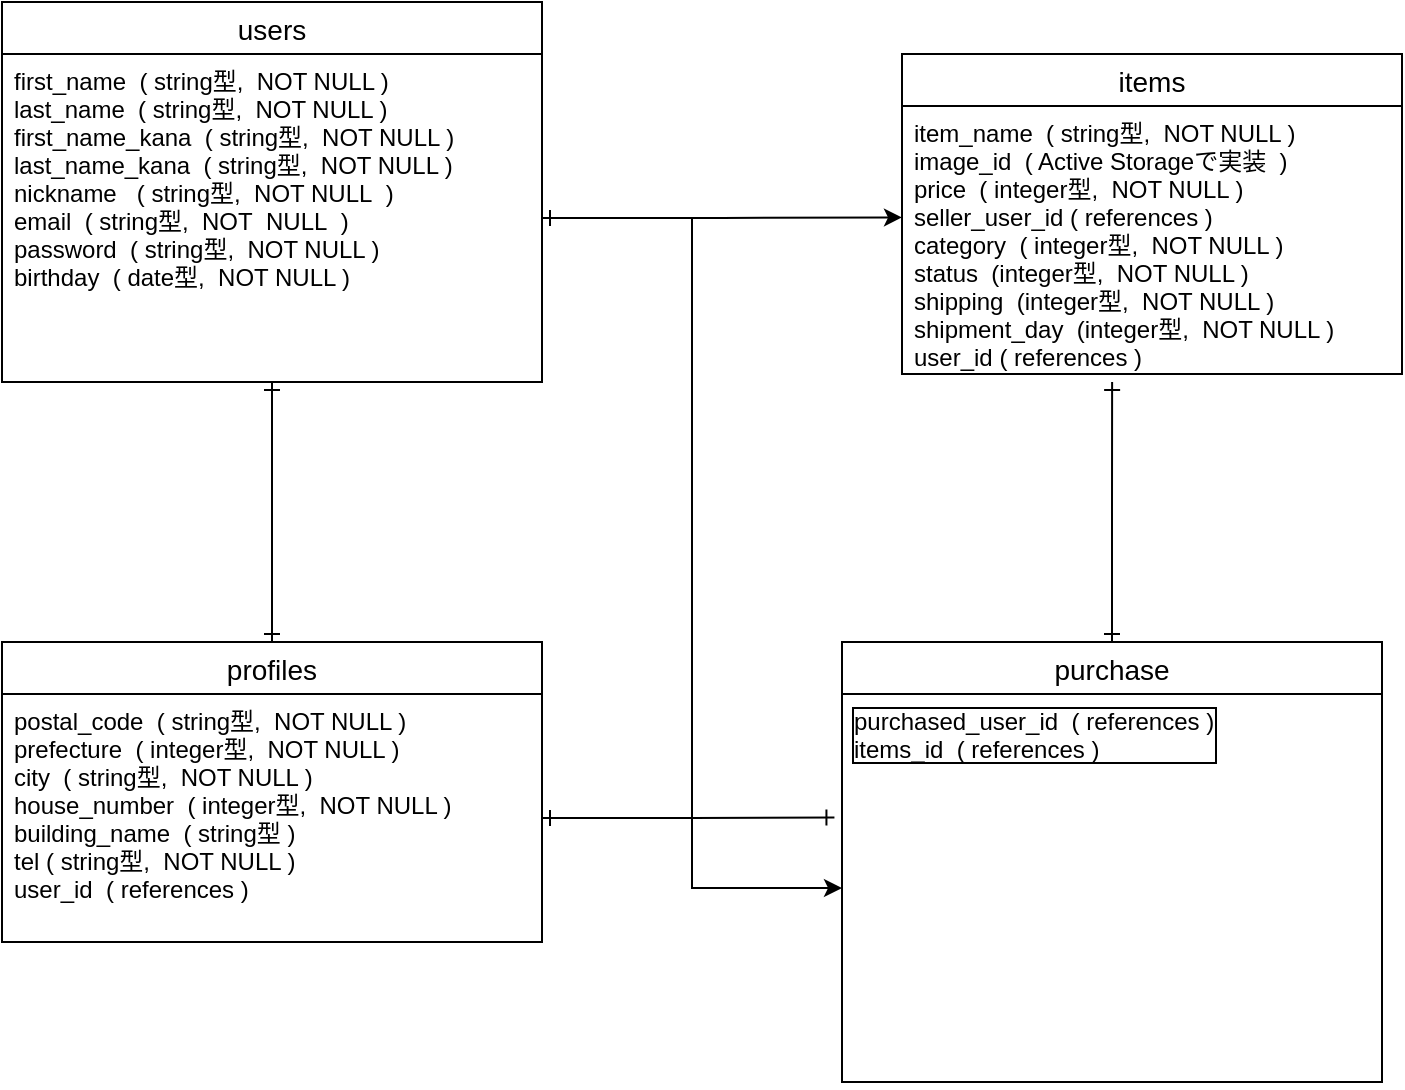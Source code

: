 <mxfile version="13.6.5">
    <diagram id="bsadSYPdqvw7nIEiQofr" name="ページ1">
        <mxGraphModel dx="825" dy="847" grid="1" gridSize="10" guides="1" tooltips="1" connect="0" arrows="0" fold="1" page="1" pageScale="1" pageWidth="827" pageHeight="1169" math="0" shadow="0">
            <root>
                <mxCell id="0"/>
                <mxCell id="1" parent="0"/>
                <mxCell id="12" value="" style="edgeStyle=orthogonalEdgeStyle;rounded=0;orthogonalLoop=1;jettySize=auto;html=1;entryX=0.5;entryY=0;entryDx=0;entryDy=0;endArrow=ERone;endFill=0;startArrow=ERone;startFill=0;" edge="1" parent="1" source="2" target="7">
                    <mxGeometry relative="1" as="geometry">
                        <mxPoint x="185" y="320" as="targetPoint"/>
                    </mxGeometry>
                </mxCell>
                <mxCell id="2" value="users" style="swimlane;fontStyle=0;childLayout=stackLayout;horizontal=1;startSize=26;horizontalStack=0;resizeParent=1;resizeParentMax=0;resizeLast=0;collapsible=1;marginBottom=0;align=center;fontSize=14;" vertex="1" parent="1">
                    <mxGeometry x="50" y="50" width="270" height="190" as="geometry">
                        <mxRectangle x="50" y="50" width="70" height="26" as="alternateBounds"/>
                    </mxGeometry>
                </mxCell>
                <mxCell id="7" value="profiles" style="swimlane;fontStyle=0;childLayout=stackLayout;horizontal=1;startSize=26;horizontalStack=0;resizeParent=1;resizeParentMax=0;resizeLast=0;collapsible=1;marginBottom=0;align=center;fontSize=14;" vertex="1" parent="1">
                    <mxGeometry x="50" y="370" width="270" height="150" as="geometry"/>
                </mxCell>
                <mxCell id="8" value="postal_code  ( string型,  NOT NULL )&#10;prefecture  ( integer型,  NOT NULL )&#10;city  ( string型,  NOT NULL )&#10;house_number  ( integer型,  NOT NULL )&#10;building_name  ( string型 )&#10;tel ( string型,  NOT NULL )&#10;user_id  ( references )" style="text;strokeColor=none;fillColor=none;spacingLeft=4;spacingRight=4;overflow=hidden;rotatable=0;points=[[0,0.5],[1,0.5]];portConstraint=eastwest;fontSize=12;" vertex="1" parent="7">
                    <mxGeometry y="26" width="270" height="124" as="geometry"/>
                </mxCell>
                <mxCell id="18" style="edgeStyle=orthogonalEdgeStyle;rounded=0;orthogonalLoop=1;jettySize=auto;html=1;exitX=1;exitY=0.5;exitDx=0;exitDy=0;startArrow=ERone;startFill=0;endArrow=classic;endFill=1;" edge="1" parent="1" source="3">
                    <mxGeometry relative="1" as="geometry">
                        <mxPoint x="500" y="157.706" as="targetPoint"/>
                    </mxGeometry>
                </mxCell>
                <mxCell id="26" style="edgeStyle=orthogonalEdgeStyle;rounded=0;orthogonalLoop=1;jettySize=auto;html=1;exitX=0.5;exitY=0;exitDx=0;exitDy=0;startArrow=ERone;startFill=0;endArrow=ERone;endFill=0;fontColor=#f0f0f0;" edge="1" parent="1" source="19">
                    <mxGeometry relative="1" as="geometry">
                        <mxPoint x="605.059" y="240" as="targetPoint"/>
                    </mxGeometry>
                </mxCell>
                <mxCell id="19" value="purchase" style="swimlane;fontStyle=0;childLayout=stackLayout;horizontal=1;startSize=26;horizontalStack=0;resizeParent=1;resizeParentMax=0;resizeLast=0;collapsible=1;marginBottom=0;align=center;fontSize=14;" vertex="1" parent="1">
                    <mxGeometry x="470" y="370" width="270" height="220" as="geometry"/>
                </mxCell>
                <mxCell id="20" value="purchased_user_id  ( references )&#10;items_id  ( references )&#10;" style="text;strokeColor=none;fillColor=none;spacingLeft=4;spacingRight=4;overflow=hidden;rotatable=0;points=[[0,0.5],[1,0.5]];portConstraint=eastwest;fontSize=12;labelBackgroundColor=none;verticalAlign=top;labelBorderColor=#000000;" vertex="1" parent="19">
                    <mxGeometry y="26" width="270" height="194" as="geometry"/>
                </mxCell>
                <mxCell id="23" style="edgeStyle=orthogonalEdgeStyle;rounded=0;orthogonalLoop=1;jettySize=auto;html=1;startArrow=ERone;startFill=0;endArrow=classic;endFill=1;fontColor=#f0f0f0;" edge="1" parent="1" source="3" target="20">
                    <mxGeometry relative="1" as="geometry"/>
                </mxCell>
                <mxCell id="3" value="first_name  ( string型,  NOT NULL )&#10;last_name  ( string型,  NOT NULL )&#10;first_name_kana  ( string型,  NOT NULL )&#10;last_name_kana  ( string型,  NOT NULL )&#10;nickname   ( string型,  NOT NULL  )&#10;email  ( string型,  NOT  NULL  )&#10;password  ( string型,  NOT NULL )&#10;birthday  ( date型,  NOT NULL )&#10;&#10;" style="text;strokeColor=none;fillColor=none;spacingLeft=4;spacingRight=4;overflow=hidden;rotatable=0;points=[[0,0.5],[1,0.5]];portConstraint=eastwest;fontSize=12;" vertex="1" parent="1">
                    <mxGeometry x="50" y="76" width="270" height="164" as="geometry"/>
                </mxCell>
                <mxCell id="24" style="edgeStyle=orthogonalEdgeStyle;rounded=0;orthogonalLoop=1;jettySize=auto;html=1;exitX=1;exitY=0.5;exitDx=0;exitDy=0;entryX=-0.014;entryY=0.318;entryDx=0;entryDy=0;entryPerimeter=0;startArrow=ERone;startFill=0;endArrow=ERone;endFill=0;fontColor=#f0f0f0;" edge="1" parent="1" source="8" target="20">
                    <mxGeometry relative="1" as="geometry"/>
                </mxCell>
                <mxCell id="13" value="items" style="swimlane;fontStyle=0;childLayout=stackLayout;horizontal=1;startSize=26;horizontalStack=0;resizeParent=1;resizeParentMax=0;resizeLast=0;collapsible=1;marginBottom=0;align=center;fontSize=14;" vertex="1" parent="1">
                    <mxGeometry x="500" y="76" width="250" height="160" as="geometry"/>
                </mxCell>
                <mxCell id="14" value="item_name  ( string型,  NOT NULL )&#10;image_id  ( Active Storageで実装  )&#10;price  ( integer型,  NOT NULL )&#10;seller_user_id ( references )&#10;category  ( integer型,  NOT NULL )&#10;status  (integer型,  NOT NULL )&#10;shipping  (integer型,  NOT NULL )&#10;shipment_day  (integer型,  NOT NULL )&#10;user_id ( references )&#10;" style="text;strokeColor=none;fillColor=none;spacingLeft=4;spacingRight=4;overflow=hidden;rotatable=0;points=[[0,0.5],[1,0.5]];portConstraint=eastwest;fontSize=12;" vertex="1" parent="13">
                    <mxGeometry y="26" width="250" height="134" as="geometry"/>
                </mxCell>
            </root>
        </mxGraphModel>
    </diagram>
</mxfile>